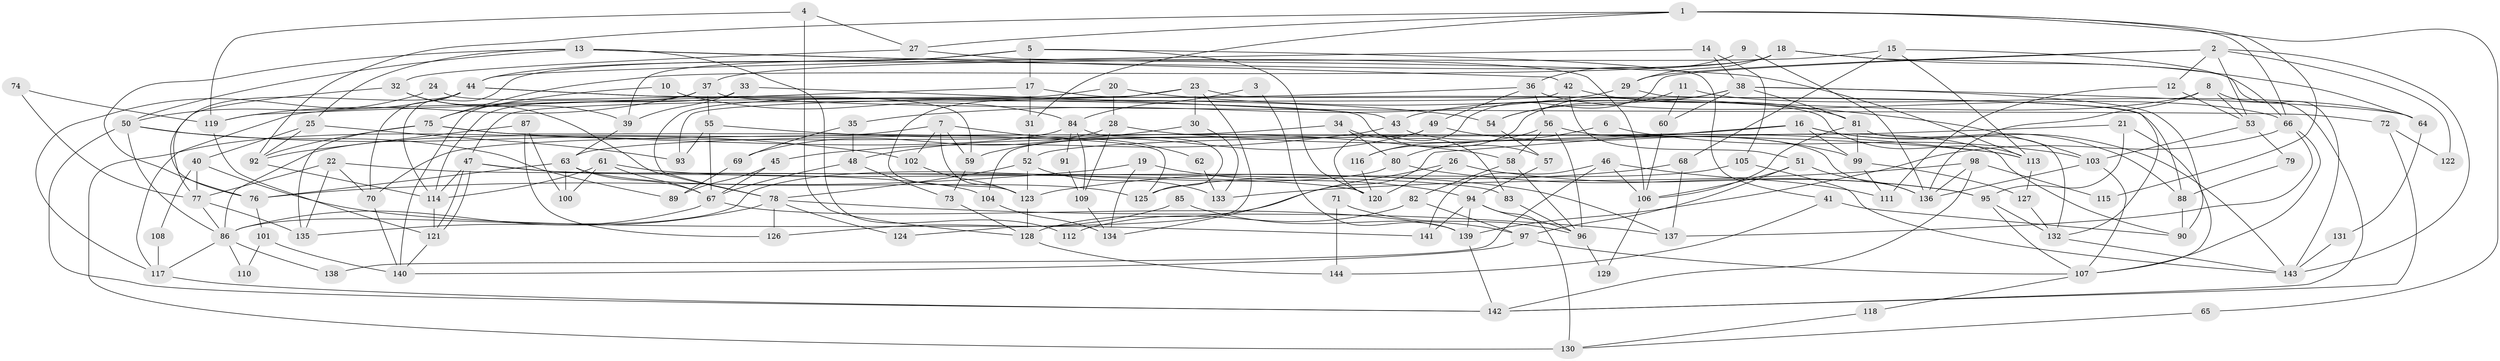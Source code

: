 // coarse degree distribution, {11: 0.06944444444444445, 6: 0.1111111111111111, 8: 0.06944444444444445, 13: 0.041666666666666664, 9: 0.041666666666666664, 4: 0.1527777777777778, 2: 0.125, 3: 0.1527777777777778, 5: 0.125, 7: 0.06944444444444445, 12: 0.013888888888888888, 10: 0.027777777777777776}
// Generated by graph-tools (version 1.1) at 2025/18/03/04/25 18:18:59]
// undirected, 144 vertices, 288 edges
graph export_dot {
graph [start="1"]
  node [color=gray90,style=filled];
  1;
  2;
  3;
  4;
  5;
  6;
  7;
  8;
  9;
  10;
  11;
  12;
  13;
  14;
  15;
  16;
  17;
  18;
  19;
  20;
  21;
  22;
  23;
  24;
  25;
  26;
  27;
  28;
  29;
  30;
  31;
  32;
  33;
  34;
  35;
  36;
  37;
  38;
  39;
  40;
  41;
  42;
  43;
  44;
  45;
  46;
  47;
  48;
  49;
  50;
  51;
  52;
  53;
  54;
  55;
  56;
  57;
  58;
  59;
  60;
  61;
  62;
  63;
  64;
  65;
  66;
  67;
  68;
  69;
  70;
  71;
  72;
  73;
  74;
  75;
  76;
  77;
  78;
  79;
  80;
  81;
  82;
  83;
  84;
  85;
  86;
  87;
  88;
  89;
  90;
  91;
  92;
  93;
  94;
  95;
  96;
  97;
  98;
  99;
  100;
  101;
  102;
  103;
  104;
  105;
  106;
  107;
  108;
  109;
  110;
  111;
  112;
  113;
  114;
  115;
  116;
  117;
  118;
  119;
  120;
  121;
  122;
  123;
  124;
  125;
  126;
  127;
  128;
  129;
  130;
  131;
  132;
  133;
  134;
  135;
  136;
  137;
  138;
  139;
  140;
  141;
  142;
  143;
  144;
  1 -- 27;
  1 -- 66;
  1 -- 31;
  1 -- 65;
  1 -- 92;
  1 -- 115;
  2 -- 120;
  2 -- 29;
  2 -- 12;
  2 -- 53;
  2 -- 122;
  2 -- 143;
  3 -- 84;
  3 -- 139;
  4 -- 119;
  4 -- 128;
  4 -- 27;
  5 -- 39;
  5 -- 44;
  5 -- 17;
  5 -- 41;
  5 -- 120;
  6 -- 103;
  6 -- 80;
  7 -- 86;
  7 -- 102;
  7 -- 59;
  7 -- 62;
  7 -- 123;
  8 -- 142;
  8 -- 136;
  8 -- 43;
  8 -- 53;
  9 -- 36;
  9 -- 136;
  10 -- 75;
  10 -- 84;
  11 -- 60;
  11 -- 54;
  11 -- 64;
  12 -- 53;
  12 -- 111;
  13 -- 113;
  13 -- 42;
  13 -- 25;
  13 -- 50;
  13 -- 76;
  13 -- 112;
  14 -- 44;
  14 -- 38;
  14 -- 105;
  15 -- 68;
  15 -- 37;
  15 -- 66;
  15 -- 113;
  16 -- 143;
  16 -- 99;
  16 -- 63;
  16 -- 88;
  16 -- 134;
  17 -- 113;
  17 -- 31;
  17 -- 119;
  18 -- 143;
  18 -- 114;
  18 -- 29;
  18 -- 64;
  18 -- 75;
  19 -- 76;
  19 -- 94;
  19 -- 134;
  20 -- 28;
  20 -- 103;
  20 -- 78;
  21 -- 52;
  21 -- 95;
  21 -- 107;
  22 -- 77;
  22 -- 135;
  22 -- 70;
  22 -- 120;
  23 -- 123;
  23 -- 88;
  23 -- 30;
  23 -- 93;
  23 -- 124;
  24 -- 50;
  24 -- 59;
  25 -- 92;
  25 -- 40;
  25 -- 93;
  26 -- 120;
  26 -- 95;
  26 -- 128;
  27 -- 106;
  27 -- 32;
  28 -- 69;
  28 -- 113;
  28 -- 109;
  29 -- 132;
  29 -- 35;
  30 -- 48;
  30 -- 133;
  31 -- 52;
  32 -- 78;
  32 -- 39;
  32 -- 76;
  33 -- 43;
  33 -- 39;
  33 -- 114;
  34 -- 80;
  34 -- 70;
  34 -- 83;
  35 -- 48;
  35 -- 69;
  36 -- 117;
  36 -- 56;
  36 -- 49;
  36 -- 66;
  37 -- 55;
  37 -- 119;
  37 -- 72;
  37 -- 140;
  38 -- 64;
  38 -- 81;
  38 -- 54;
  38 -- 60;
  38 -- 90;
  38 -- 116;
  39 -- 63;
  40 -- 77;
  40 -- 108;
  40 -- 141;
  41 -- 90;
  41 -- 144;
  42 -- 51;
  42 -- 47;
  42 -- 81;
  43 -- 136;
  43 -- 45;
  44 -- 70;
  44 -- 117;
  44 -- 54;
  44 -- 57;
  44 -- 77;
  45 -- 67;
  45 -- 89;
  46 -- 111;
  46 -- 141;
  46 -- 106;
  46 -- 138;
  47 -- 121;
  47 -- 121;
  47 -- 114;
  47 -- 83;
  47 -- 104;
  48 -- 73;
  48 -- 67;
  49 -- 104;
  49 -- 59;
  49 -- 99;
  50 -- 142;
  50 -- 86;
  50 -- 89;
  50 -- 102;
  51 -- 106;
  51 -- 97;
  51 -- 136;
  52 -- 78;
  52 -- 123;
  52 -- 133;
  53 -- 79;
  53 -- 103;
  54 -- 57;
  55 -- 58;
  55 -- 93;
  55 -- 67;
  56 -- 96;
  56 -- 116;
  56 -- 58;
  56 -- 90;
  57 -- 94;
  58 -- 96;
  58 -- 82;
  59 -- 73;
  60 -- 106;
  61 -- 67;
  61 -- 114;
  61 -- 100;
  61 -- 137;
  62 -- 133;
  63 -- 76;
  63 -- 67;
  63 -- 100;
  63 -- 125;
  64 -- 131;
  65 -- 130;
  66 -- 107;
  66 -- 137;
  66 -- 139;
  67 -- 86;
  67 -- 139;
  68 -- 137;
  68 -- 123;
  69 -- 89;
  70 -- 140;
  71 -- 144;
  71 -- 96;
  72 -- 142;
  72 -- 122;
  73 -- 128;
  74 -- 77;
  74 -- 119;
  75 -- 135;
  75 -- 92;
  75 -- 113;
  75 -- 125;
  76 -- 101;
  77 -- 86;
  77 -- 135;
  78 -- 137;
  78 -- 124;
  78 -- 126;
  78 -- 135;
  79 -- 88;
  80 -- 86;
  80 -- 95;
  81 -- 132;
  81 -- 99;
  81 -- 106;
  82 -- 97;
  82 -- 112;
  83 -- 96;
  84 -- 109;
  84 -- 125;
  84 -- 91;
  84 -- 130;
  85 -- 126;
  85 -- 97;
  86 -- 110;
  86 -- 117;
  86 -- 138;
  87 -- 100;
  87 -- 92;
  87 -- 126;
  88 -- 90;
  91 -- 109;
  92 -- 114;
  94 -- 139;
  94 -- 96;
  94 -- 130;
  94 -- 141;
  95 -- 107;
  95 -- 132;
  96 -- 129;
  97 -- 107;
  97 -- 140;
  98 -- 133;
  98 -- 136;
  98 -- 115;
  98 -- 142;
  99 -- 111;
  99 -- 127;
  101 -- 140;
  101 -- 110;
  102 -- 123;
  103 -- 107;
  103 -- 136;
  104 -- 134;
  105 -- 125;
  105 -- 143;
  106 -- 129;
  107 -- 118;
  108 -- 117;
  109 -- 134;
  113 -- 127;
  114 -- 121;
  116 -- 120;
  117 -- 142;
  118 -- 130;
  119 -- 121;
  121 -- 140;
  123 -- 128;
  127 -- 132;
  128 -- 144;
  131 -- 143;
  132 -- 143;
  139 -- 142;
}
